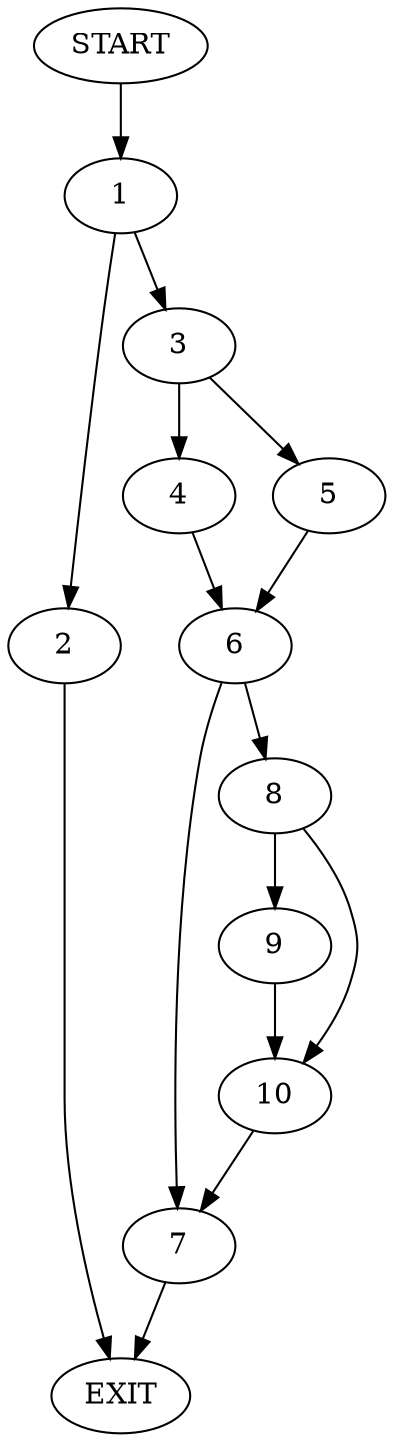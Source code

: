 digraph {
0 [label="START"]
11 [label="EXIT"]
0 -> 1
1 -> 2
1 -> 3
3 -> 4
3 -> 5
2 -> 11
4 -> 6
5 -> 6
6 -> 7
6 -> 8
7 -> 11
8 -> 9
8 -> 10
10 -> 7
9 -> 10
}
